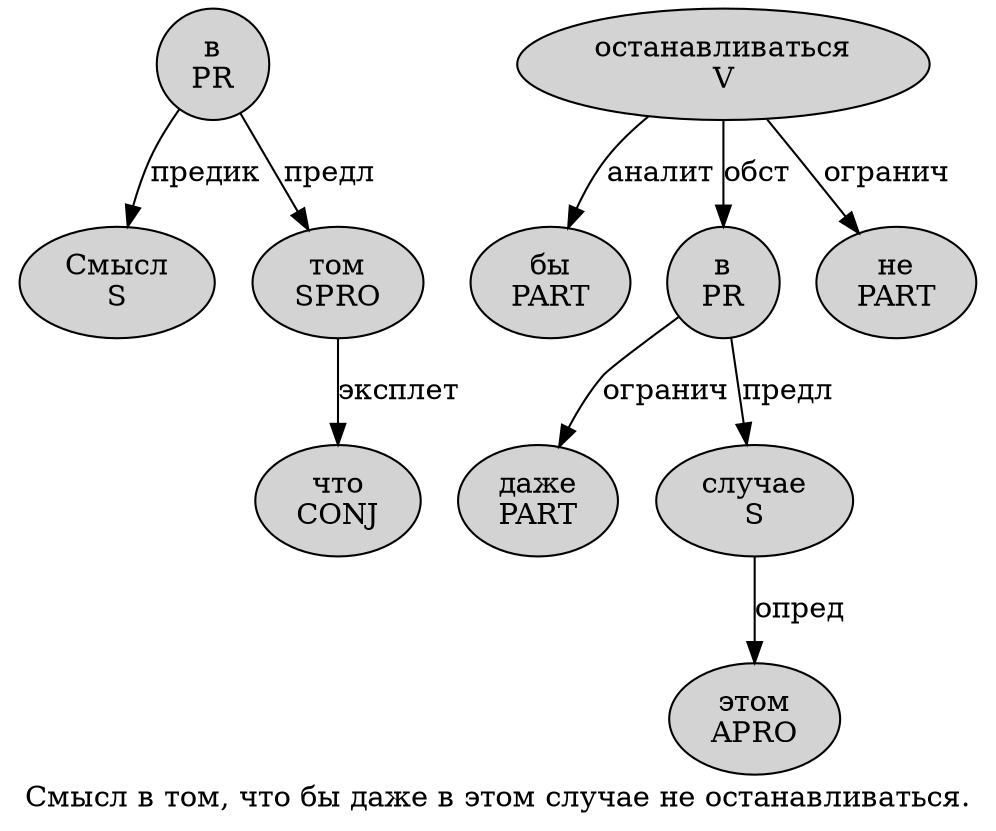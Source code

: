 digraph SENTENCE_1854 {
	graph [label="Смысл в том, что бы даже в этом случае не останавливаться."]
	node [style=filled]
		0 [label="Смысл
S" color="" fillcolor=lightgray penwidth=1 shape=ellipse]
		1 [label="в
PR" color="" fillcolor=lightgray penwidth=1 shape=ellipse]
		2 [label="том
SPRO" color="" fillcolor=lightgray penwidth=1 shape=ellipse]
		4 [label="что
CONJ" color="" fillcolor=lightgray penwidth=1 shape=ellipse]
		5 [label="бы
PART" color="" fillcolor=lightgray penwidth=1 shape=ellipse]
		6 [label="даже
PART" color="" fillcolor=lightgray penwidth=1 shape=ellipse]
		7 [label="в
PR" color="" fillcolor=lightgray penwidth=1 shape=ellipse]
		8 [label="этом
APRO" color="" fillcolor=lightgray penwidth=1 shape=ellipse]
		9 [label="случае
S" color="" fillcolor=lightgray penwidth=1 shape=ellipse]
		10 [label="не
PART" color="" fillcolor=lightgray penwidth=1 shape=ellipse]
		11 [label="останавливаться
V" color="" fillcolor=lightgray penwidth=1 shape=ellipse]
			11 -> 5 [label="аналит"]
			11 -> 7 [label="обст"]
			11 -> 10 [label="огранич"]
			9 -> 8 [label="опред"]
			7 -> 6 [label="огранич"]
			7 -> 9 [label="предл"]
			1 -> 0 [label="предик"]
			1 -> 2 [label="предл"]
			2 -> 4 [label="эксплет"]
}